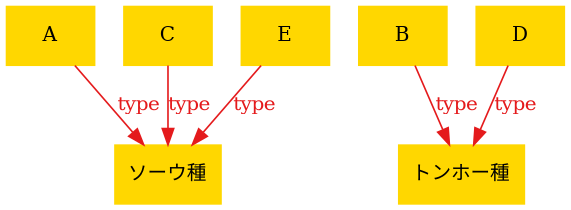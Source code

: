 digraph "graph" {
size="3.8,2";
graph [fontsize=12]
node [fontsize=12]
edge [fontsize=12]
rankdir=TB;
"N6" -> "N3" [uuid = "<A, ソーウ種>", color = "#e41a1c", fontcolor = "#e41a1c", style = "solid", label = "type", dir = "forward", weight = "1"]
"N2" -> "N0" [uuid = "<B, トンホー種>", color = "#e41a1c", fontcolor = "#e41a1c", style = "solid", label = "type", dir = "forward", weight = "1"]
"N5" -> "N3" [uuid = "<C, ソーウ種>", color = "#e41a1c", fontcolor = "#e41a1c", style = "solid", label = "type", dir = "forward", weight = "1"]
"N1" -> "N0" [uuid = "<D, トンホー種>", color = "#e41a1c", fontcolor = "#e41a1c", style = "solid", label = "type", dir = "forward", weight = "1"]
"N4" -> "N3" [uuid = "<E, ソーウ種>", color = "#e41a1c", fontcolor = "#e41a1c", style = "solid", label = "type", dir = "forward", weight = "1"]
"N0" [uuid="トンホー種", label="トンホー種", color="#ffd700", fontcolor = "#000000", shape = "box", style = "filled, solid"]
"N1" [uuid="D", label="D", color="#ffd700", fontcolor = "#000000", shape = "box", style = "filled, solid"]
"N2" [uuid="B", label="B", color="#ffd700", fontcolor = "#000000", shape = "box", style = "filled, solid"]
"N3" [uuid="ソーウ種", label="ソーウ種", color="#ffd700", fontcolor = "#000000", shape = "box", style = "filled, solid"]
"N4" [uuid="E", label="E", color="#ffd700", fontcolor = "#000000", shape = "box", style = "filled, solid"]
"N5" [uuid="C", label="C", color="#ffd700", fontcolor = "#000000", shape = "box", style = "filled, solid"]
"N6" [uuid="A", label="A", color="#ffd700", fontcolor = "#000000", shape = "box", style = "filled, solid"]
}
